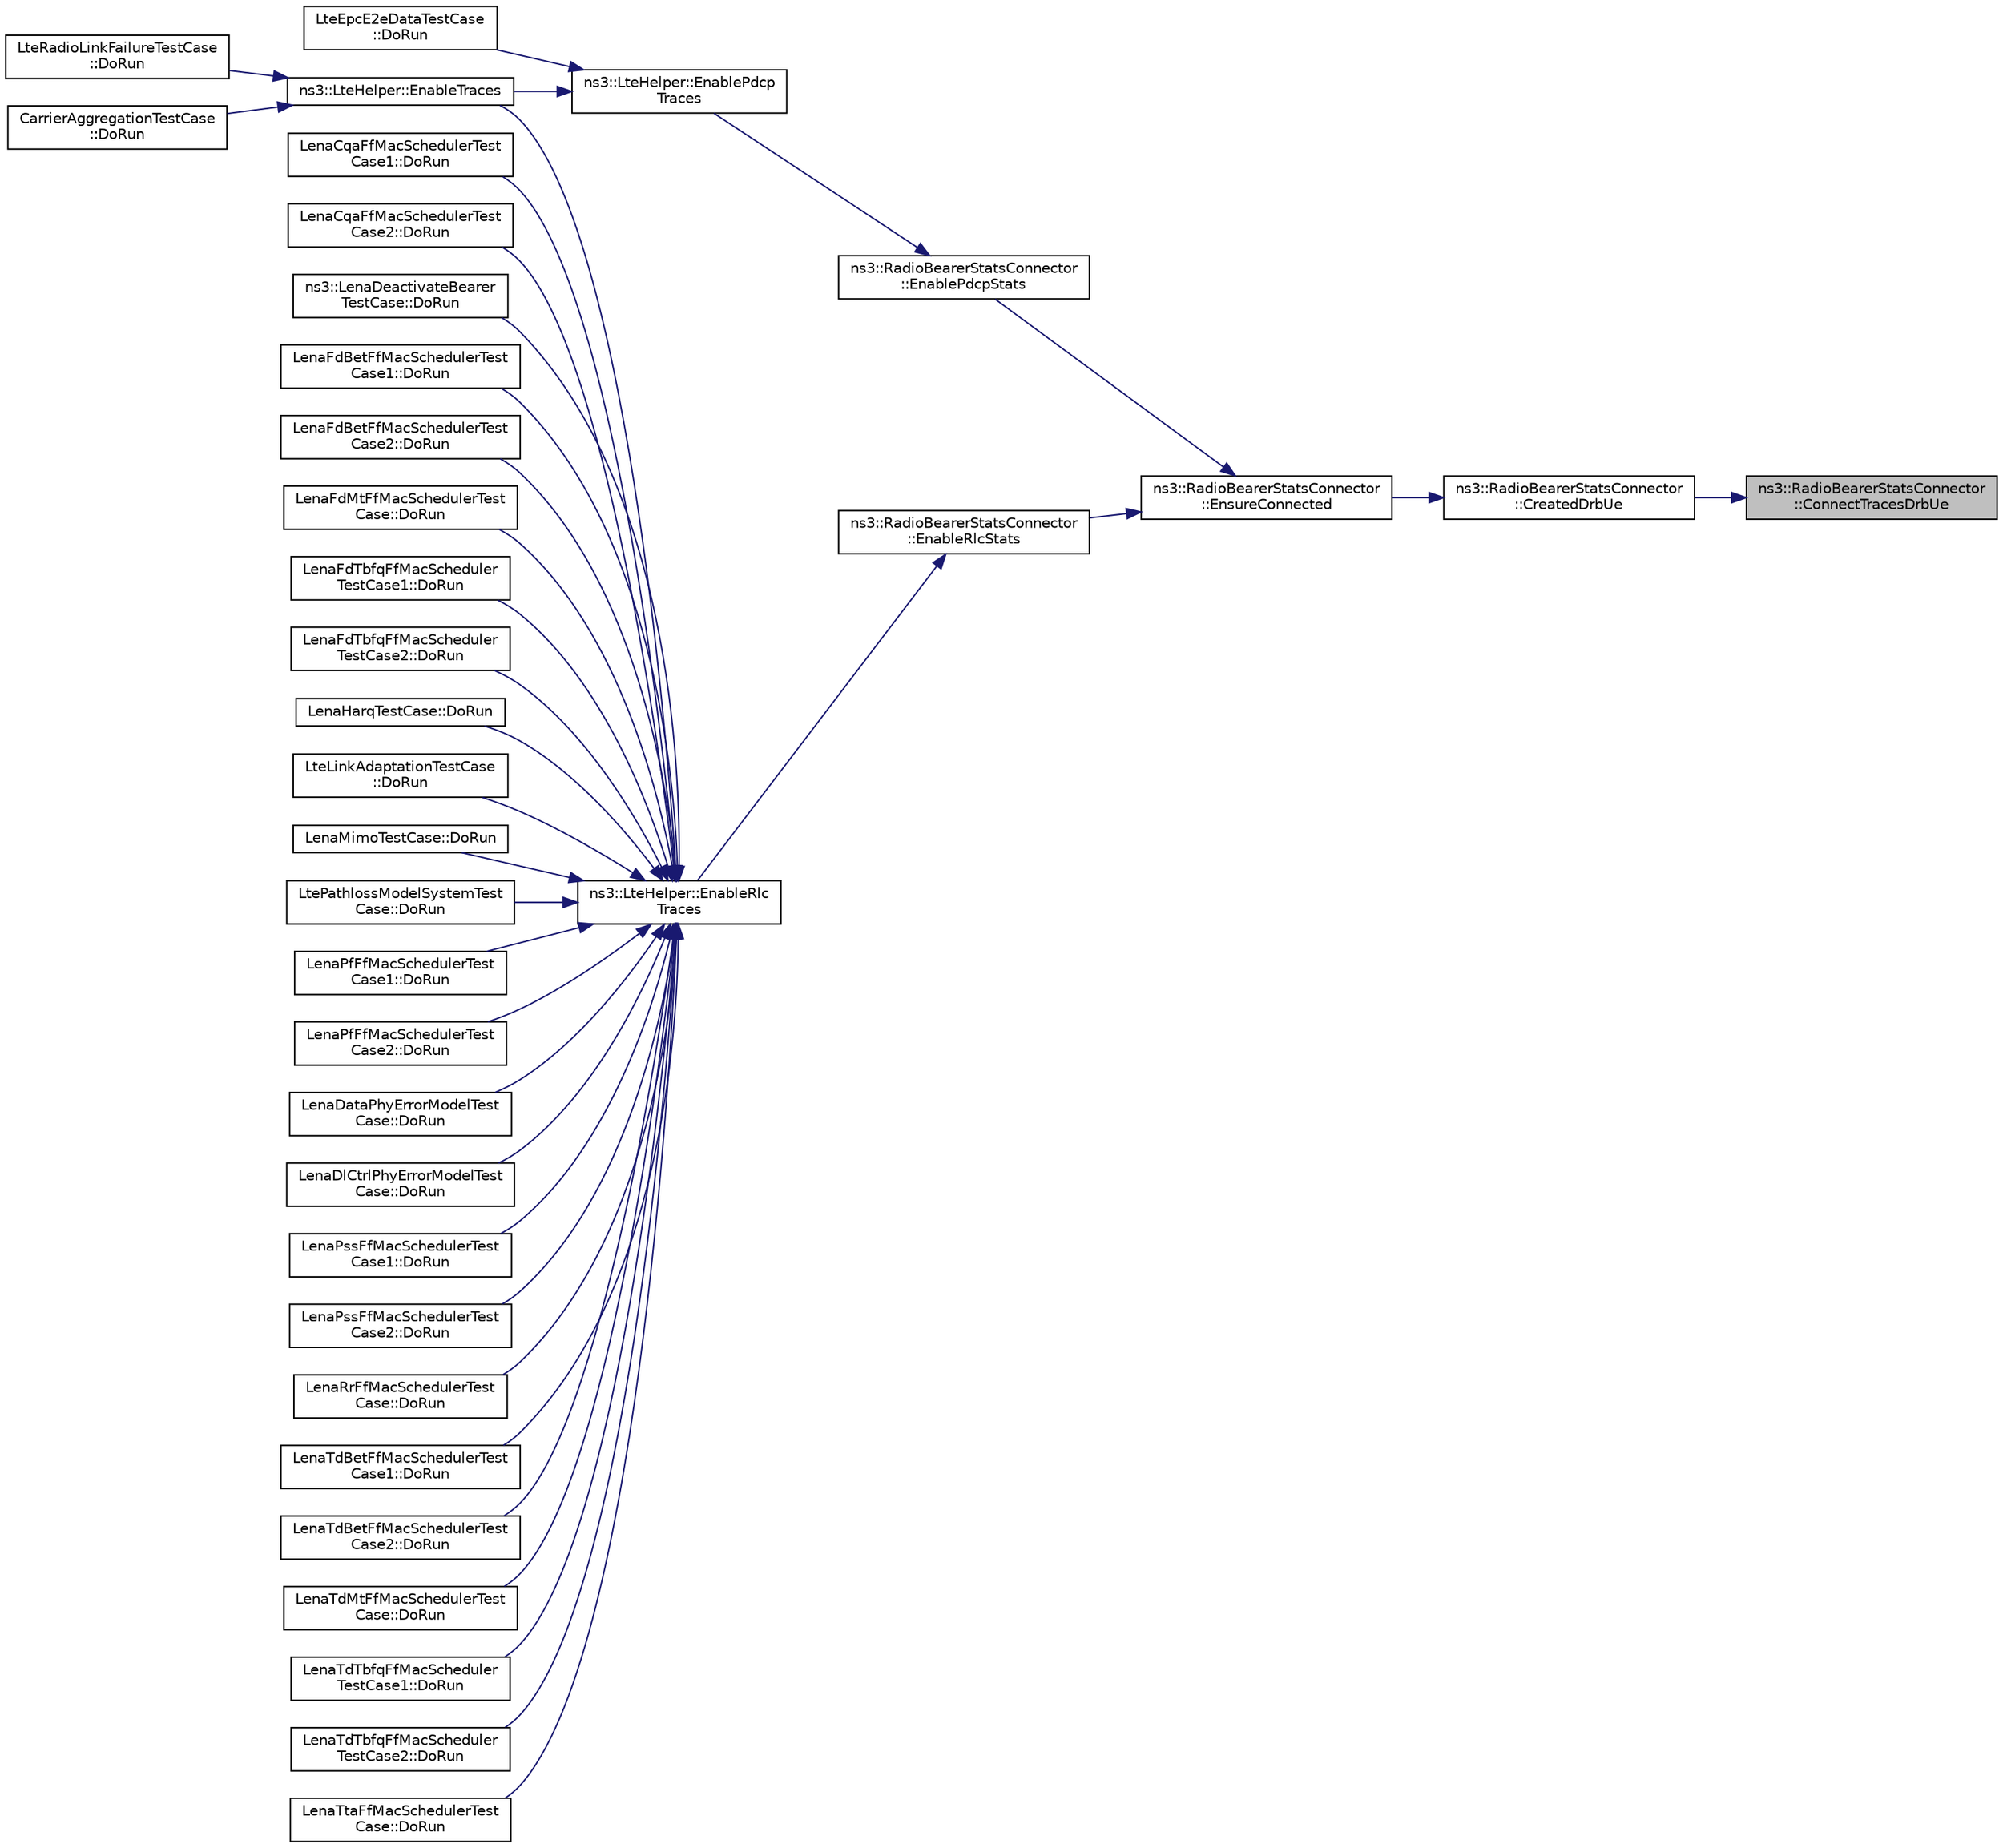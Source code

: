 digraph "ns3::RadioBearerStatsConnector::ConnectTracesDrbUe"
{
 // LATEX_PDF_SIZE
  edge [fontname="Helvetica",fontsize="10",labelfontname="Helvetica",labelfontsize="10"];
  node [fontname="Helvetica",fontsize="10",shape=record];
  rankdir="RL";
  Node1 [label="ns3::RadioBearerStatsConnector\l::ConnectTracesDrbUe",height=0.2,width=0.4,color="black", fillcolor="grey75", style="filled", fontcolor="black",tooltip="Connects DRB trace sources at UE to RLC and PDCP calculators."];
  Node1 -> Node2 [dir="back",color="midnightblue",fontsize="10",style="solid",fontname="Helvetica"];
  Node2 [label="ns3::RadioBearerStatsConnector\l::CreatedDrbUe",height=0.2,width=0.4,color="black", fillcolor="white", style="filled",URL="$classns3_1_1_radio_bearer_stats_connector.html#ab2a3228e49606a0b3bf1c1f1ff57caf4",tooltip="Function hooked to DrbCreated trace source at UE RRC, which is fired when DRB is created,..."];
  Node2 -> Node3 [dir="back",color="midnightblue",fontsize="10",style="solid",fontname="Helvetica"];
  Node3 [label="ns3::RadioBearerStatsConnector\l::EnsureConnected",height=0.2,width=0.4,color="black", fillcolor="white", style="filled",URL="$classns3_1_1_radio_bearer_stats_connector.html#aba249ded64e78b11c7d2d54354118154",tooltip="Connects trace sinks to appropriate trace sources."];
  Node3 -> Node4 [dir="back",color="midnightblue",fontsize="10",style="solid",fontname="Helvetica"];
  Node4 [label="ns3::RadioBearerStatsConnector\l::EnablePdcpStats",height=0.2,width=0.4,color="black", fillcolor="white", style="filled",URL="$classns3_1_1_radio_bearer_stats_connector.html#a28d09ec1f97c680dfe67ab91150fdfa4",tooltip="Enables trace sinks for PDCP layer."];
  Node4 -> Node5 [dir="back",color="midnightblue",fontsize="10",style="solid",fontname="Helvetica"];
  Node5 [label="ns3::LteHelper::EnablePdcp\lTraces",height=0.2,width=0.4,color="black", fillcolor="white", style="filled",URL="$classns3_1_1_lte_helper.html#adc62a53efe0437cf09062c9d6a95af3d",tooltip="Enable trace sinks for PDCP layer."];
  Node5 -> Node6 [dir="back",color="midnightblue",fontsize="10",style="solid",fontname="Helvetica"];
  Node6 [label="LteEpcE2eDataTestCase\l::DoRun",height=0.2,width=0.4,color="black", fillcolor="white", style="filled",URL="$class_lte_epc_e2e_data_test_case.html#a7b55bb639cd07d8b68365444a4cea639",tooltip="Implementation to actually run this TestCase."];
  Node5 -> Node7 [dir="back",color="midnightblue",fontsize="10",style="solid",fontname="Helvetica"];
  Node7 [label="ns3::LteHelper::EnableTraces",height=0.2,width=0.4,color="black", fillcolor="white", style="filled",URL="$classns3_1_1_lte_helper.html#aeb70fd96f1c58806a5b7ad9f68a795e0",tooltip="Enables trace sinks for PHY, MAC, RLC and PDCP."];
  Node7 -> Node8 [dir="back",color="midnightblue",fontsize="10",style="solid",fontname="Helvetica"];
  Node8 [label="LteRadioLinkFailureTestCase\l::DoRun",height=0.2,width=0.4,color="black", fillcolor="white", style="filled",URL="$class_lte_radio_link_failure_test_case.html#ae7e2b1f96fbb5c77477c9b5b5905f347",tooltip="Setup the simulation according to the configuration set by the class constructor, run it,..."];
  Node7 -> Node9 [dir="back",color="midnightblue",fontsize="10",style="solid",fontname="Helvetica"];
  Node9 [label="CarrierAggregationTestCase\l::DoRun",height=0.2,width=0.4,color="black", fillcolor="white", style="filled",URL="$class_carrier_aggregation_test_case.html#a20f3e28f3a6dd2919e51e508b78afa59",tooltip="Implementation to actually run this TestCase."];
  Node3 -> Node10 [dir="back",color="midnightblue",fontsize="10",style="solid",fontname="Helvetica"];
  Node10 [label="ns3::RadioBearerStatsConnector\l::EnableRlcStats",height=0.2,width=0.4,color="black", fillcolor="white", style="filled",URL="$classns3_1_1_radio_bearer_stats_connector.html#a75ac2448eff569ea1b65671365191e2e",tooltip="Enables trace sinks for RLC layer."];
  Node10 -> Node11 [dir="back",color="midnightblue",fontsize="10",style="solid",fontname="Helvetica"];
  Node11 [label="ns3::LteHelper::EnableRlc\lTraces",height=0.2,width=0.4,color="black", fillcolor="white", style="filled",URL="$classns3_1_1_lte_helper.html#abadfdd04d30b261e9b6f0846b4784928",tooltip="Enable trace sinks for RLC layer."];
  Node11 -> Node12 [dir="back",color="midnightblue",fontsize="10",style="solid",fontname="Helvetica"];
  Node12 [label="LenaCqaFfMacSchedulerTest\lCase1::DoRun",height=0.2,width=0.4,color="black", fillcolor="white", style="filled",URL="$class_lena_cqa_ff_mac_scheduler_test_case1.html#a91b3e2ef4ff292dbeda5559ff0eae1e6",tooltip="Implementation to actually run this TestCase."];
  Node11 -> Node13 [dir="back",color="midnightblue",fontsize="10",style="solid",fontname="Helvetica"];
  Node13 [label="LenaCqaFfMacSchedulerTest\lCase2::DoRun",height=0.2,width=0.4,color="black", fillcolor="white", style="filled",URL="$class_lena_cqa_ff_mac_scheduler_test_case2.html#a773e8490a80a3afe50adf54d713d3e4a",tooltip="Implementation to actually run this TestCase."];
  Node11 -> Node14 [dir="back",color="midnightblue",fontsize="10",style="solid",fontname="Helvetica"];
  Node14 [label="ns3::LenaDeactivateBearer\lTestCase::DoRun",height=0.2,width=0.4,color="black", fillcolor="white", style="filled",URL="$classns3_1_1_lena_deactivate_bearer_test_case.html#a214d777e46f96b701efdfd360871f53f",tooltip="Implementation to actually run this TestCase."];
  Node11 -> Node15 [dir="back",color="midnightblue",fontsize="10",style="solid",fontname="Helvetica"];
  Node15 [label="LenaFdBetFfMacSchedulerTest\lCase1::DoRun",height=0.2,width=0.4,color="black", fillcolor="white", style="filled",URL="$class_lena_fd_bet_ff_mac_scheduler_test_case1.html#a21b7a9f396adcc1ab24ddefc919345f2",tooltip="Implementation to actually run this TestCase."];
  Node11 -> Node16 [dir="back",color="midnightblue",fontsize="10",style="solid",fontname="Helvetica"];
  Node16 [label="LenaFdBetFfMacSchedulerTest\lCase2::DoRun",height=0.2,width=0.4,color="black", fillcolor="white", style="filled",URL="$class_lena_fd_bet_ff_mac_scheduler_test_case2.html#a51c587a50f2087be7c3950f4d2d82852",tooltip="Implementation to actually run this TestCase."];
  Node11 -> Node17 [dir="back",color="midnightblue",fontsize="10",style="solid",fontname="Helvetica"];
  Node17 [label="LenaFdMtFfMacSchedulerTest\lCase::DoRun",height=0.2,width=0.4,color="black", fillcolor="white", style="filled",URL="$class_lena_fd_mt_ff_mac_scheduler_test_case.html#a5cfc445b7daa4a02df317b46ee007f1a",tooltip="Implementation to actually run this TestCase."];
  Node11 -> Node18 [dir="back",color="midnightblue",fontsize="10",style="solid",fontname="Helvetica"];
  Node18 [label="LenaFdTbfqFfMacScheduler\lTestCase1::DoRun",height=0.2,width=0.4,color="black", fillcolor="white", style="filled",URL="$class_lena_fd_tbfq_ff_mac_scheduler_test_case1.html#ae0536bf54d4e05fbf3600c1654c14cc0",tooltip="Implementation to actually run this TestCase."];
  Node11 -> Node19 [dir="back",color="midnightblue",fontsize="10",style="solid",fontname="Helvetica"];
  Node19 [label="LenaFdTbfqFfMacScheduler\lTestCase2::DoRun",height=0.2,width=0.4,color="black", fillcolor="white", style="filled",URL="$class_lena_fd_tbfq_ff_mac_scheduler_test_case2.html#a2e43d4f9483463dffa86410a1ce47140",tooltip="Implementation to actually run this TestCase."];
  Node11 -> Node20 [dir="back",color="midnightblue",fontsize="10",style="solid",fontname="Helvetica"];
  Node20 [label="LenaHarqTestCase::DoRun",height=0.2,width=0.4,color="black", fillcolor="white", style="filled",URL="$class_lena_harq_test_case.html#a77a86faca2ff6021e971516d82ea0533",tooltip="Implementation to actually run this TestCase."];
  Node11 -> Node21 [dir="back",color="midnightblue",fontsize="10",style="solid",fontname="Helvetica"];
  Node21 [label="LteLinkAdaptationTestCase\l::DoRun",height=0.2,width=0.4,color="black", fillcolor="white", style="filled",URL="$class_lte_link_adaptation_test_case.html#a2310163be7e860827f18fce7fd100649",tooltip="Implementation to actually run this TestCase."];
  Node11 -> Node22 [dir="back",color="midnightblue",fontsize="10",style="solid",fontname="Helvetica"];
  Node22 [label="LenaMimoTestCase::DoRun",height=0.2,width=0.4,color="black", fillcolor="white", style="filled",URL="$class_lena_mimo_test_case.html#a5479f5cb1621e84f8d28b4779f3e3b7c",tooltip="Implementation to actually run this TestCase."];
  Node11 -> Node23 [dir="back",color="midnightblue",fontsize="10",style="solid",fontname="Helvetica"];
  Node23 [label="LtePathlossModelSystemTest\lCase::DoRun",height=0.2,width=0.4,color="black", fillcolor="white", style="filled",URL="$class_lte_pathloss_model_system_test_case.html#a6cf8d23b5eab69a72e893419bbd13c1b",tooltip="Implementation to actually run this TestCase."];
  Node11 -> Node24 [dir="back",color="midnightblue",fontsize="10",style="solid",fontname="Helvetica"];
  Node24 [label="LenaPfFfMacSchedulerTest\lCase1::DoRun",height=0.2,width=0.4,color="black", fillcolor="white", style="filled",URL="$class_lena_pf_ff_mac_scheduler_test_case1.html#a34e366045d568d5a38bedfeebbf72b79",tooltip="Implementation to actually run this TestCase."];
  Node11 -> Node25 [dir="back",color="midnightblue",fontsize="10",style="solid",fontname="Helvetica"];
  Node25 [label="LenaPfFfMacSchedulerTest\lCase2::DoRun",height=0.2,width=0.4,color="black", fillcolor="white", style="filled",URL="$class_lena_pf_ff_mac_scheduler_test_case2.html#a693c0eff7472d9b3bb12f1f95e46253b",tooltip="Implementation to actually run this TestCase."];
  Node11 -> Node26 [dir="back",color="midnightblue",fontsize="10",style="solid",fontname="Helvetica"];
  Node26 [label="LenaDataPhyErrorModelTest\lCase::DoRun",height=0.2,width=0.4,color="black", fillcolor="white", style="filled",URL="$class_lena_data_phy_error_model_test_case.html#a363738c5b8d73b6b3398dc526faf7792",tooltip="Implementation to actually run this TestCase."];
  Node11 -> Node27 [dir="back",color="midnightblue",fontsize="10",style="solid",fontname="Helvetica"];
  Node27 [label="LenaDlCtrlPhyErrorModelTest\lCase::DoRun",height=0.2,width=0.4,color="black", fillcolor="white", style="filled",URL="$class_lena_dl_ctrl_phy_error_model_test_case.html#a1fb7c0a2adfe1083d7e0883b866b0954",tooltip="Implementation to actually run this TestCase."];
  Node11 -> Node28 [dir="back",color="midnightblue",fontsize="10",style="solid",fontname="Helvetica"];
  Node28 [label="LenaPssFfMacSchedulerTest\lCase1::DoRun",height=0.2,width=0.4,color="black", fillcolor="white", style="filled",URL="$class_lena_pss_ff_mac_scheduler_test_case1.html#a82b48ffdd476a2c0b5b111aaa2702fc9",tooltip="Implementation to actually run this TestCase."];
  Node11 -> Node29 [dir="back",color="midnightblue",fontsize="10",style="solid",fontname="Helvetica"];
  Node29 [label="LenaPssFfMacSchedulerTest\lCase2::DoRun",height=0.2,width=0.4,color="black", fillcolor="white", style="filled",URL="$class_lena_pss_ff_mac_scheduler_test_case2.html#aff2e955c075aacd1f05d38b81ace0c3a",tooltip="Implementation to actually run this TestCase."];
  Node11 -> Node30 [dir="back",color="midnightblue",fontsize="10",style="solid",fontname="Helvetica"];
  Node30 [label="LenaRrFfMacSchedulerTest\lCase::DoRun",height=0.2,width=0.4,color="black", fillcolor="white", style="filled",URL="$class_lena_rr_ff_mac_scheduler_test_case.html#a1e221eff047ec55f7f1d36daab1f1d91",tooltip="Implementation to actually run this TestCase."];
  Node11 -> Node31 [dir="back",color="midnightblue",fontsize="10",style="solid",fontname="Helvetica"];
  Node31 [label="LenaTdBetFfMacSchedulerTest\lCase1::DoRun",height=0.2,width=0.4,color="black", fillcolor="white", style="filled",URL="$class_lena_td_bet_ff_mac_scheduler_test_case1.html#a7d559a1158bc847fbf816ed856b7b8eb",tooltip="Implementation to actually run this TestCase."];
  Node11 -> Node32 [dir="back",color="midnightblue",fontsize="10",style="solid",fontname="Helvetica"];
  Node32 [label="LenaTdBetFfMacSchedulerTest\lCase2::DoRun",height=0.2,width=0.4,color="black", fillcolor="white", style="filled",URL="$class_lena_td_bet_ff_mac_scheduler_test_case2.html#a57f91550eee3286bec279c76f9ab8a19",tooltip="Implementation to actually run this TestCase."];
  Node11 -> Node33 [dir="back",color="midnightblue",fontsize="10",style="solid",fontname="Helvetica"];
  Node33 [label="LenaTdMtFfMacSchedulerTest\lCase::DoRun",height=0.2,width=0.4,color="black", fillcolor="white", style="filled",URL="$class_lena_td_mt_ff_mac_scheduler_test_case.html#a58d638cd7e72948bb9956cd770eb053f",tooltip="Implementation to actually run this TestCase."];
  Node11 -> Node34 [dir="back",color="midnightblue",fontsize="10",style="solid",fontname="Helvetica"];
  Node34 [label="LenaTdTbfqFfMacScheduler\lTestCase1::DoRun",height=0.2,width=0.4,color="black", fillcolor="white", style="filled",URL="$class_lena_td_tbfq_ff_mac_scheduler_test_case1.html#a7cc404c3537ef82bd8c4d8ebee0af929",tooltip="Implementation to actually run this TestCase."];
  Node11 -> Node35 [dir="back",color="midnightblue",fontsize="10",style="solid",fontname="Helvetica"];
  Node35 [label="LenaTdTbfqFfMacScheduler\lTestCase2::DoRun",height=0.2,width=0.4,color="black", fillcolor="white", style="filled",URL="$class_lena_td_tbfq_ff_mac_scheduler_test_case2.html#a4029c5006bf9136e36d90101934b1db0",tooltip="Implementation to actually run this TestCase."];
  Node11 -> Node36 [dir="back",color="midnightblue",fontsize="10",style="solid",fontname="Helvetica"];
  Node36 [label="LenaTtaFfMacSchedulerTest\lCase::DoRun",height=0.2,width=0.4,color="black", fillcolor="white", style="filled",URL="$class_lena_tta_ff_mac_scheduler_test_case.html#a6c4a3631833e54ea62e6c454e937348a",tooltip="Implementation to actually run this TestCase."];
  Node11 -> Node7 [dir="back",color="midnightblue",fontsize="10",style="solid",fontname="Helvetica"];
}
